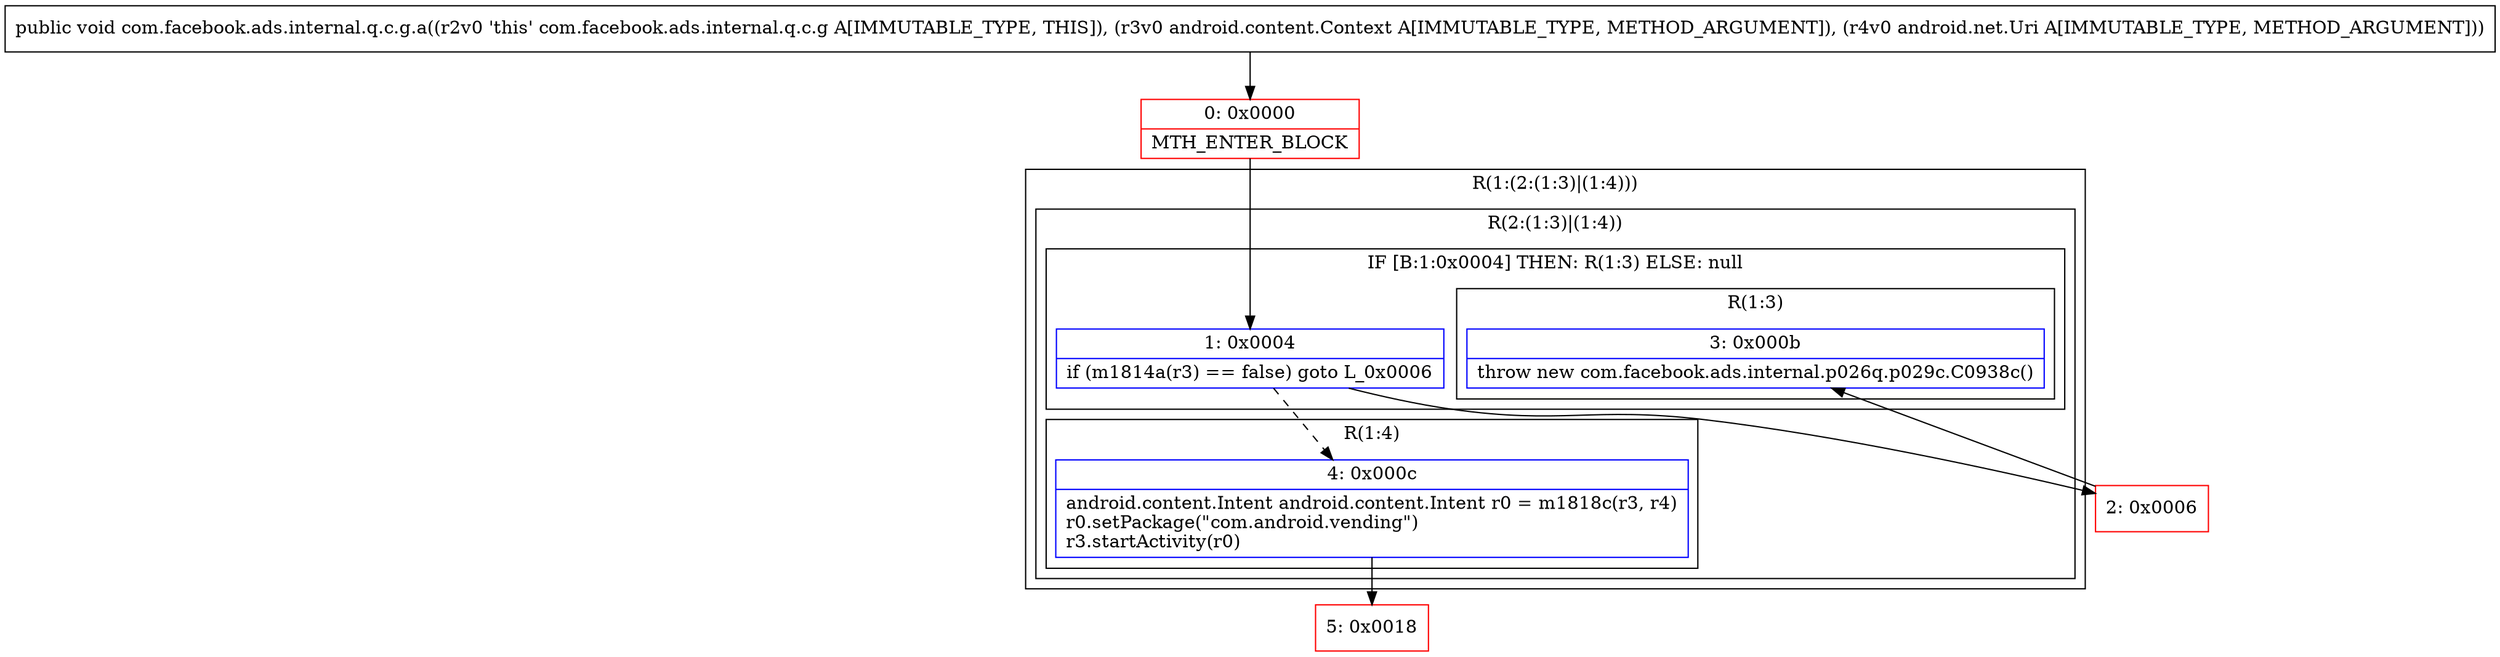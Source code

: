 digraph "CFG forcom.facebook.ads.internal.q.c.g.a(Landroid\/content\/Context;Landroid\/net\/Uri;)V" {
subgraph cluster_Region_283294846 {
label = "R(1:(2:(1:3)|(1:4)))";
node [shape=record,color=blue];
subgraph cluster_Region_1310112598 {
label = "R(2:(1:3)|(1:4))";
node [shape=record,color=blue];
subgraph cluster_IfRegion_1317379457 {
label = "IF [B:1:0x0004] THEN: R(1:3) ELSE: null";
node [shape=record,color=blue];
Node_1 [shape=record,label="{1\:\ 0x0004|if (m1814a(r3) == false) goto L_0x0006\l}"];
subgraph cluster_Region_1450263838 {
label = "R(1:3)";
node [shape=record,color=blue];
Node_3 [shape=record,label="{3\:\ 0x000b|throw new com.facebook.ads.internal.p026q.p029c.C0938c()\l}"];
}
}
subgraph cluster_Region_1163585088 {
label = "R(1:4)";
node [shape=record,color=blue];
Node_4 [shape=record,label="{4\:\ 0x000c|android.content.Intent android.content.Intent r0 = m1818c(r3, r4)\lr0.setPackage(\"com.android.vending\")\lr3.startActivity(r0)\l}"];
}
}
}
Node_0 [shape=record,color=red,label="{0\:\ 0x0000|MTH_ENTER_BLOCK\l}"];
Node_2 [shape=record,color=red,label="{2\:\ 0x0006}"];
Node_5 [shape=record,color=red,label="{5\:\ 0x0018}"];
MethodNode[shape=record,label="{public void com.facebook.ads.internal.q.c.g.a((r2v0 'this' com.facebook.ads.internal.q.c.g A[IMMUTABLE_TYPE, THIS]), (r3v0 android.content.Context A[IMMUTABLE_TYPE, METHOD_ARGUMENT]), (r4v0 android.net.Uri A[IMMUTABLE_TYPE, METHOD_ARGUMENT])) }"];
MethodNode -> Node_0;
Node_1 -> Node_2;
Node_1 -> Node_4[style=dashed];
Node_4 -> Node_5;
Node_0 -> Node_1;
Node_2 -> Node_3;
}

